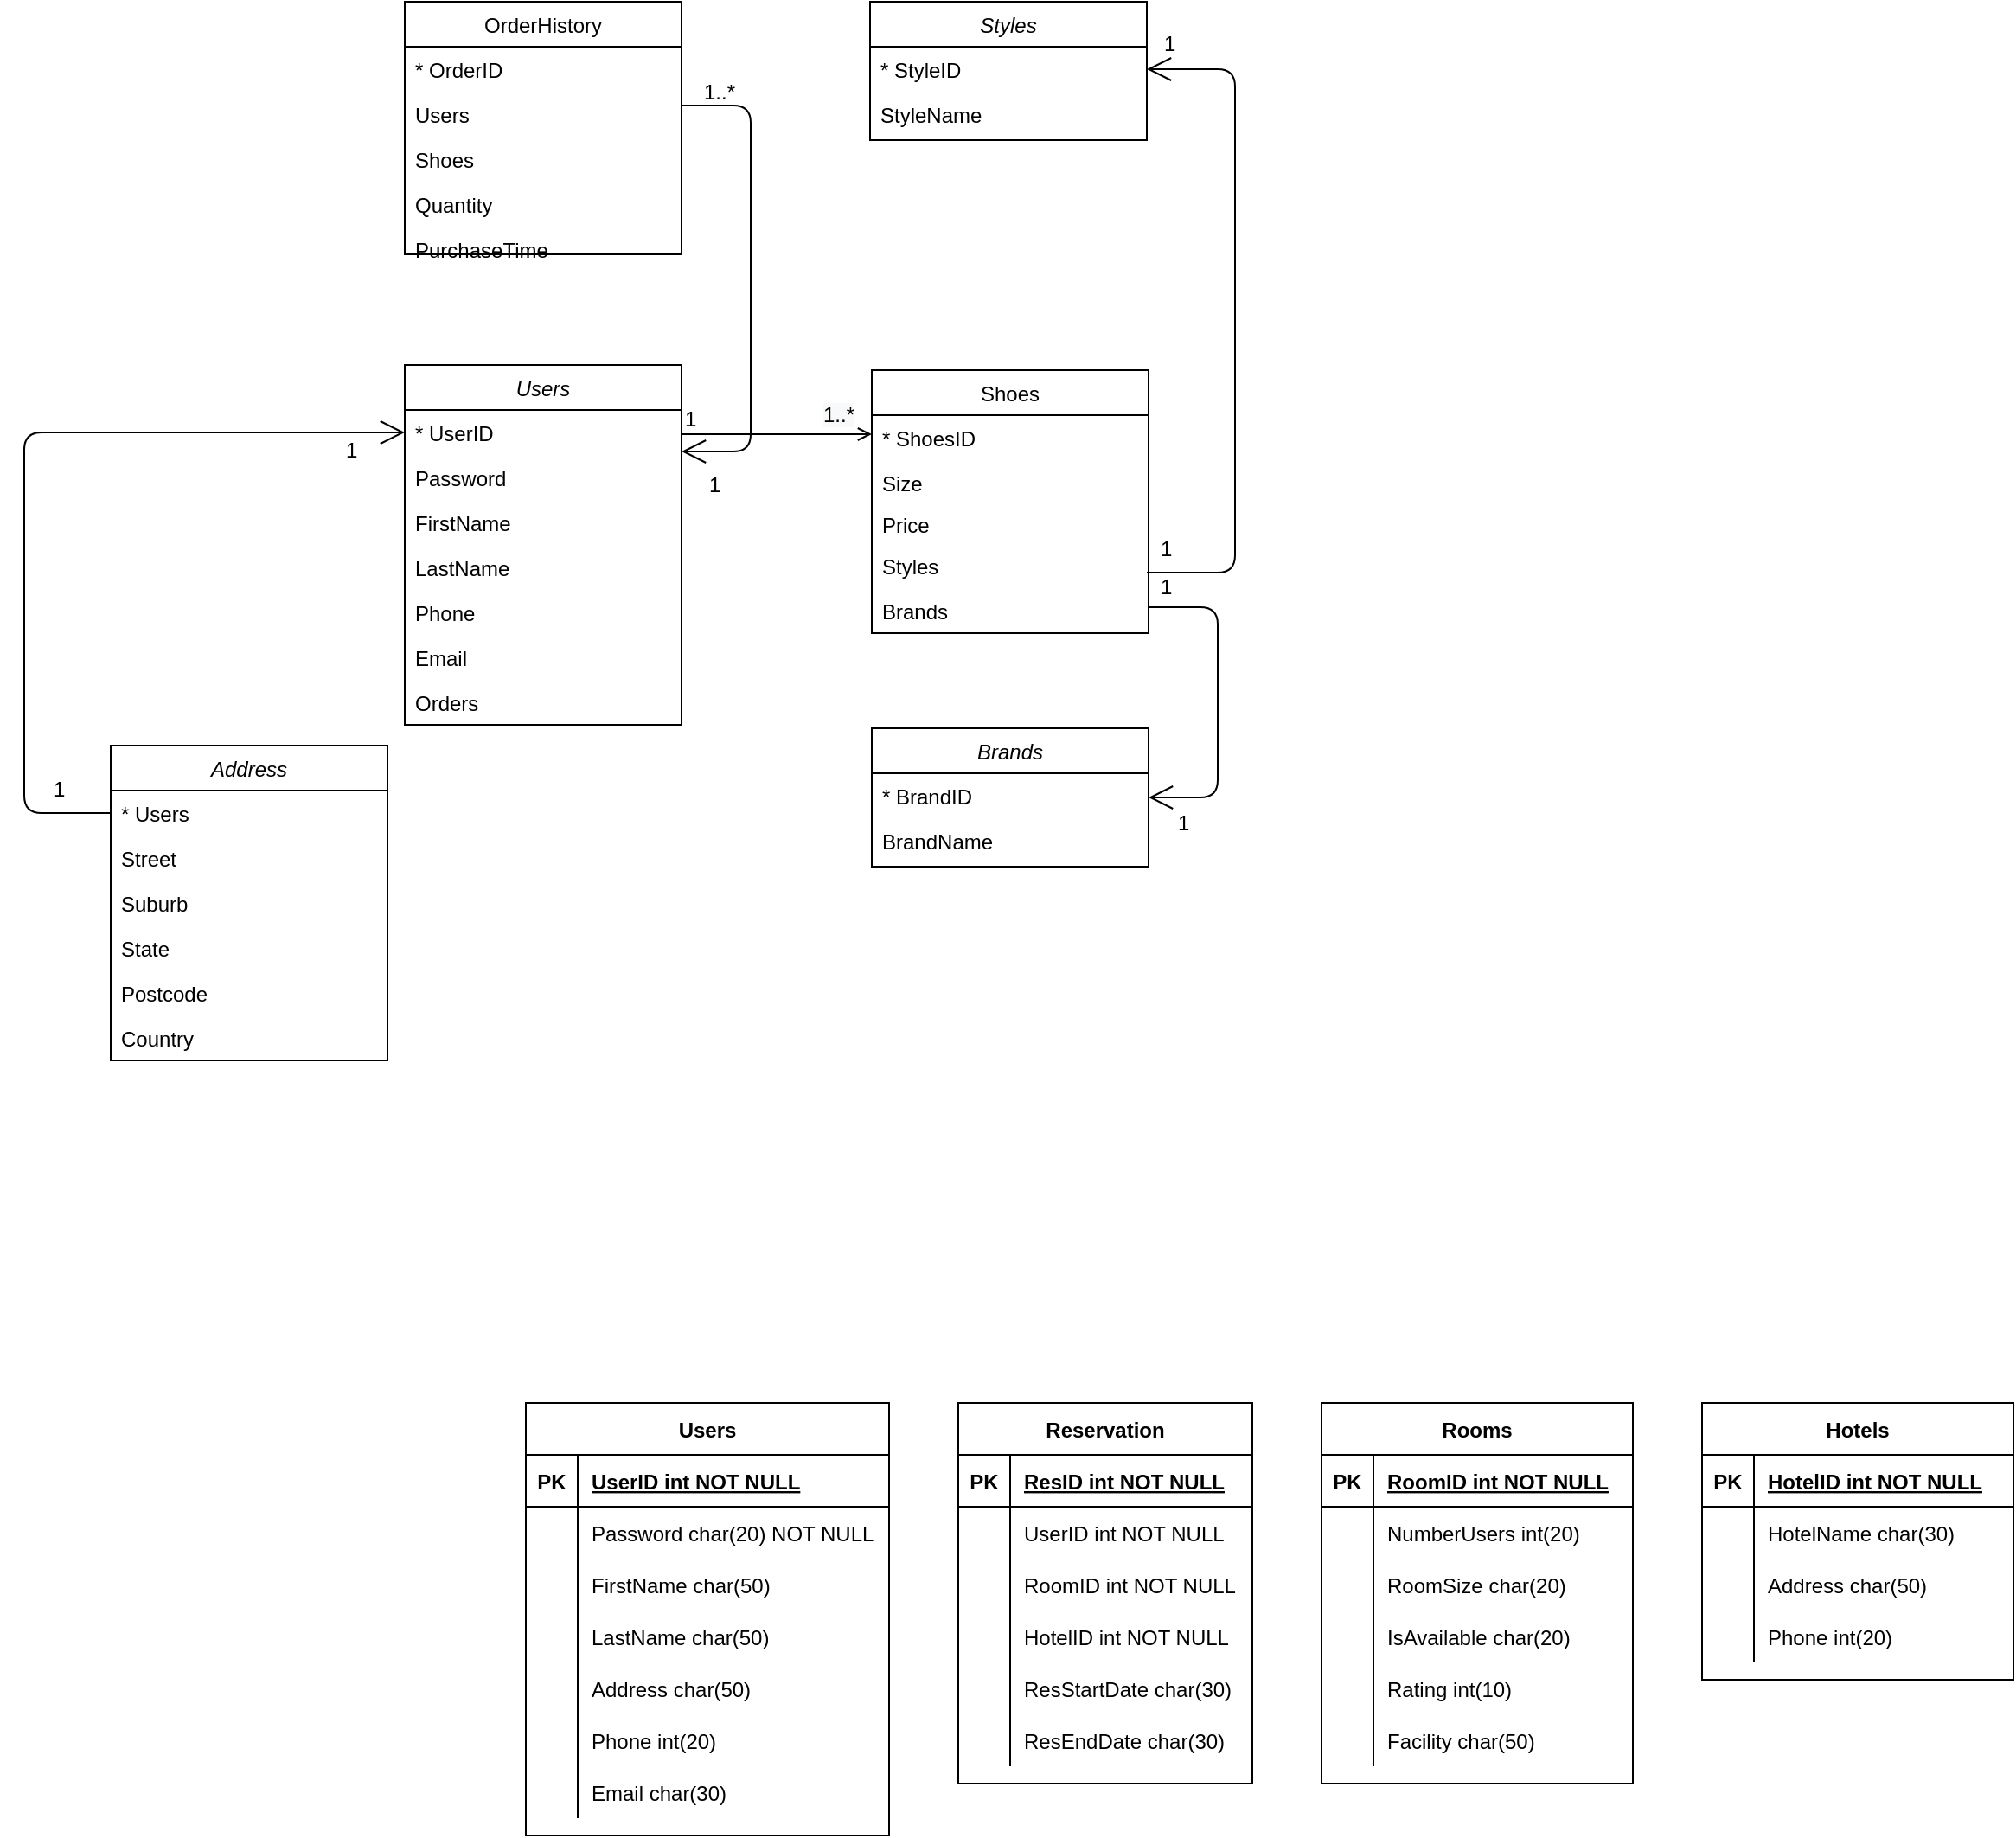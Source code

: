 <mxfile version="14.6.6" type="github">
  <diagram id="C5RBs43oDa-KdzZeNtuy" name="Page-1">
    <mxGraphModel dx="2069" dy="1851" grid="1" gridSize="10" guides="1" tooltips="1" connect="1" arrows="1" fold="1" page="1" pageScale="1" pageWidth="827" pageHeight="1169" math="0" shadow="0">
      <root>
        <mxCell id="WIyWlLk6GJQsqaUBKTNV-0" />
        <mxCell id="WIyWlLk6GJQsqaUBKTNV-1" parent="WIyWlLk6GJQsqaUBKTNV-0" />
        <mxCell id="zkfFHV4jXpPFQw0GAbJ--0" value="Users" style="swimlane;fontStyle=2;align=center;verticalAlign=top;childLayout=stackLayout;horizontal=1;startSize=26;horizontalStack=0;resizeParent=1;resizeLast=0;collapsible=1;marginBottom=0;rounded=0;shadow=0;strokeWidth=1;" parent="WIyWlLk6GJQsqaUBKTNV-1" vertex="1">
          <mxGeometry x="100" y="110" width="160" height="208" as="geometry">
            <mxRectangle x="230" y="140" width="160" height="26" as="alternateBounds" />
          </mxGeometry>
        </mxCell>
        <mxCell id="zkfFHV4jXpPFQw0GAbJ--1" value="* UserID" style="text;align=left;verticalAlign=top;spacingLeft=4;spacingRight=4;overflow=hidden;rotatable=0;points=[[0,0.5],[1,0.5]];portConstraint=eastwest;" parent="zkfFHV4jXpPFQw0GAbJ--0" vertex="1">
          <mxGeometry y="26" width="160" height="26" as="geometry" />
        </mxCell>
        <mxCell id="JBIzJtHqkmHOPbMTB4zy-3" value="Password" style="text;align=left;verticalAlign=top;spacingLeft=4;spacingRight=4;overflow=hidden;rotatable=0;points=[[0,0.5],[1,0.5]];portConstraint=eastwest;rounded=0;shadow=0;html=0;" parent="zkfFHV4jXpPFQw0GAbJ--0" vertex="1">
          <mxGeometry y="52" width="160" height="26" as="geometry" />
        </mxCell>
        <mxCell id="JBIzJtHqkmHOPbMTB4zy-0" value="FirstName" style="text;align=left;verticalAlign=top;spacingLeft=4;spacingRight=4;overflow=hidden;rotatable=0;points=[[0,0.5],[1,0.5]];portConstraint=eastwest;rounded=0;shadow=0;html=0;" parent="zkfFHV4jXpPFQw0GAbJ--0" vertex="1">
          <mxGeometry y="78" width="160" height="26" as="geometry" />
        </mxCell>
        <mxCell id="JBIzJtHqkmHOPbMTB4zy-1" value="LastName" style="text;align=left;verticalAlign=top;spacingLeft=4;spacingRight=4;overflow=hidden;rotatable=0;points=[[0,0.5],[1,0.5]];portConstraint=eastwest;rounded=0;shadow=0;html=0;" parent="zkfFHV4jXpPFQw0GAbJ--0" vertex="1">
          <mxGeometry y="104" width="160" height="26" as="geometry" />
        </mxCell>
        <mxCell id="7ll0qIc1e07MQMsC1kQw-104" value="" style="resizable=0;align=left;verticalAlign=bottom;labelBackgroundColor=none;fontSize=12;" parent="zkfFHV4jXpPFQw0GAbJ--0" connectable="0" vertex="1">
          <mxGeometry y="130" width="160" as="geometry">
            <mxPoint x="-557" y="-108" as="offset" />
          </mxGeometry>
        </mxCell>
        <mxCell id="zkfFHV4jXpPFQw0GAbJ--2" value="Phone" style="text;align=left;verticalAlign=top;spacingLeft=4;spacingRight=4;overflow=hidden;rotatable=0;points=[[0,0.5],[1,0.5]];portConstraint=eastwest;rounded=0;shadow=0;html=0;" parent="zkfFHV4jXpPFQw0GAbJ--0" vertex="1">
          <mxGeometry y="130" width="160" height="26" as="geometry" />
        </mxCell>
        <mxCell id="Kwl0dKvvna94_Hyjz7r4-63" value="Email" style="text;align=left;verticalAlign=top;spacingLeft=4;spacingRight=4;overflow=hidden;rotatable=0;points=[[0,0.5],[1,0.5]];portConstraint=eastwest;rounded=0;shadow=0;html=0;" vertex="1" parent="zkfFHV4jXpPFQw0GAbJ--0">
          <mxGeometry y="156" width="160" height="26" as="geometry" />
        </mxCell>
        <mxCell id="zkfFHV4jXpPFQw0GAbJ--3" value="Orders" style="text;align=left;verticalAlign=top;spacingLeft=4;spacingRight=4;overflow=hidden;rotatable=0;points=[[0,0.5],[1,0.5]];portConstraint=eastwest;rounded=0;shadow=0;html=0;" parent="zkfFHV4jXpPFQw0GAbJ--0" vertex="1">
          <mxGeometry y="182" width="160" height="26" as="geometry" />
        </mxCell>
        <mxCell id="JBIzJtHqkmHOPbMTB4zy-23" value="Shoes" style="swimlane;fontStyle=0;align=center;verticalAlign=top;childLayout=stackLayout;horizontal=1;startSize=26;horizontalStack=0;resizeParent=1;resizeLast=0;collapsible=1;marginBottom=0;rounded=0;shadow=0;strokeWidth=1;" parent="WIyWlLk6GJQsqaUBKTNV-1" vertex="1">
          <mxGeometry x="370" y="113" width="160" height="152" as="geometry">
            <mxRectangle x="550" y="140" width="160" height="26" as="alternateBounds" />
          </mxGeometry>
        </mxCell>
        <mxCell id="JBIzJtHqkmHOPbMTB4zy-24" value="* ShoesID" style="text;align=left;verticalAlign=top;spacingLeft=4;spacingRight=4;overflow=hidden;rotatable=0;points=[[0,0.5],[1,0.5]];portConstraint=eastwest;" parent="JBIzJtHqkmHOPbMTB4zy-23" vertex="1">
          <mxGeometry y="26" width="160" height="26" as="geometry" />
        </mxCell>
        <mxCell id="JBIzJtHqkmHOPbMTB4zy-26" value="Size" style="text;align=left;verticalAlign=top;spacingLeft=4;spacingRight=4;overflow=hidden;rotatable=0;points=[[0,0.5],[1,0.5]];portConstraint=eastwest;rounded=0;shadow=0;html=0;" parent="JBIzJtHqkmHOPbMTB4zy-23" vertex="1">
          <mxGeometry y="52" width="160" height="24" as="geometry" />
        </mxCell>
        <mxCell id="JBIzJtHqkmHOPbMTB4zy-38" value="Price" style="text;align=left;verticalAlign=top;spacingLeft=4;spacingRight=4;overflow=hidden;rotatable=0;points=[[0,0.5],[1,0.5]];portConstraint=eastwest;rounded=0;shadow=0;html=0;" parent="JBIzJtHqkmHOPbMTB4zy-23" vertex="1">
          <mxGeometry y="76" width="160" height="24" as="geometry" />
        </mxCell>
        <mxCell id="JBIzJtHqkmHOPbMTB4zy-27" value="Styles" style="text;align=left;verticalAlign=top;spacingLeft=4;spacingRight=4;overflow=hidden;rotatable=0;points=[[0,0.5],[1,0.5]];portConstraint=eastwest;rounded=0;shadow=0;html=0;" parent="JBIzJtHqkmHOPbMTB4zy-23" vertex="1">
          <mxGeometry y="100" width="160" height="26" as="geometry" />
        </mxCell>
        <mxCell id="JBIzJtHqkmHOPbMTB4zy-28" value="Brands" style="text;align=left;verticalAlign=top;spacingLeft=4;spacingRight=4;overflow=hidden;rotatable=0;points=[[0,0.5],[1,0.5]];portConstraint=eastwest;rounded=0;shadow=0;html=0;" parent="JBIzJtHqkmHOPbMTB4zy-23" vertex="1">
          <mxGeometry y="126" width="160" height="26" as="geometry" />
        </mxCell>
        <mxCell id="JBIzJtHqkmHOPbMTB4zy-29" value="" style="endArrow=open;shadow=0;strokeWidth=1;rounded=0;endFill=1;edgeStyle=elbowEdgeStyle;elbow=vertical;exitX=1;exitY=0.5;exitDx=0;exitDy=0;" parent="WIyWlLk6GJQsqaUBKTNV-1" source="JBIzJtHqkmHOPbMTB4zy-1" edge="1">
          <mxGeometry x="0.5" y="41" relative="1" as="geometry">
            <mxPoint x="400" y="161.059" as="sourcePoint" />
            <mxPoint x="370" y="150" as="targetPoint" />
            <mxPoint x="-40" y="32" as="offset" />
            <Array as="points">
              <mxPoint x="320" y="150" />
              <mxPoint x="320" y="160" />
              <mxPoint x="280" y="200" />
            </Array>
          </mxGeometry>
        </mxCell>
        <mxCell id="JBIzJtHqkmHOPbMTB4zy-30" value="1" style="resizable=0;align=left;verticalAlign=bottom;labelBackgroundColor=none;fontSize=12;" parent="JBIzJtHqkmHOPbMTB4zy-29" connectable="0" vertex="1">
          <mxGeometry x="-1" relative="1" as="geometry">
            <mxPoint y="-77" as="offset" />
          </mxGeometry>
        </mxCell>
        <mxCell id="7ll0qIc1e07MQMsC1kQw-1" value="Users" style="shape=table;startSize=30;container=1;collapsible=1;childLayout=tableLayout;fixedRows=1;rowLines=0;fontStyle=1;align=center;resizeLast=1;" parent="WIyWlLk6GJQsqaUBKTNV-1" vertex="1">
          <mxGeometry x="170" y="710" width="210" height="250" as="geometry" />
        </mxCell>
        <mxCell id="7ll0qIc1e07MQMsC1kQw-2" value="" style="shape=partialRectangle;collapsible=0;dropTarget=0;pointerEvents=0;fillColor=none;points=[[0,0.5],[1,0.5]];portConstraint=eastwest;top=0;left=0;right=0;bottom=1;" parent="7ll0qIc1e07MQMsC1kQw-1" vertex="1">
          <mxGeometry y="30" width="210" height="30" as="geometry" />
        </mxCell>
        <mxCell id="7ll0qIc1e07MQMsC1kQw-3" value="PK" style="shape=partialRectangle;overflow=hidden;connectable=0;fillColor=none;top=0;left=0;bottom=0;right=0;fontStyle=1;" parent="7ll0qIc1e07MQMsC1kQw-2" vertex="1">
          <mxGeometry width="30" height="30" as="geometry" />
        </mxCell>
        <mxCell id="7ll0qIc1e07MQMsC1kQw-4" value="UserID int NOT NULL " style="shape=partialRectangle;overflow=hidden;connectable=0;fillColor=none;top=0;left=0;bottom=0;right=0;align=left;spacingLeft=6;fontStyle=5;" parent="7ll0qIc1e07MQMsC1kQw-2" vertex="1">
          <mxGeometry x="30" width="180" height="30" as="geometry" />
        </mxCell>
        <mxCell id="7ll0qIc1e07MQMsC1kQw-5" value="" style="shape=partialRectangle;collapsible=0;dropTarget=0;pointerEvents=0;fillColor=none;points=[[0,0.5],[1,0.5]];portConstraint=eastwest;top=0;left=0;right=0;bottom=0;" parent="7ll0qIc1e07MQMsC1kQw-1" vertex="1">
          <mxGeometry y="60" width="210" height="30" as="geometry" />
        </mxCell>
        <mxCell id="7ll0qIc1e07MQMsC1kQw-6" value="" style="shape=partialRectangle;overflow=hidden;connectable=0;fillColor=none;top=0;left=0;bottom=0;right=0;" parent="7ll0qIc1e07MQMsC1kQw-5" vertex="1">
          <mxGeometry width="30" height="30" as="geometry" />
        </mxCell>
        <mxCell id="7ll0qIc1e07MQMsC1kQw-7" value="Password char(20) NOT NULL" style="shape=partialRectangle;overflow=hidden;connectable=0;fillColor=none;top=0;left=0;bottom=0;right=0;align=left;spacingLeft=6;" parent="7ll0qIc1e07MQMsC1kQw-5" vertex="1">
          <mxGeometry x="30" width="180" height="30" as="geometry" />
        </mxCell>
        <mxCell id="7ll0qIc1e07MQMsC1kQw-8" value="" style="shape=partialRectangle;collapsible=0;dropTarget=0;pointerEvents=0;fillColor=none;points=[[0,0.5],[1,0.5]];portConstraint=eastwest;top=0;left=0;right=0;bottom=0;" parent="7ll0qIc1e07MQMsC1kQw-1" vertex="1">
          <mxGeometry y="90" width="210" height="30" as="geometry" />
        </mxCell>
        <mxCell id="7ll0qIc1e07MQMsC1kQw-9" value="" style="shape=partialRectangle;overflow=hidden;connectable=0;fillColor=none;top=0;left=0;bottom=0;right=0;" parent="7ll0qIc1e07MQMsC1kQw-8" vertex="1">
          <mxGeometry width="30" height="30" as="geometry" />
        </mxCell>
        <mxCell id="7ll0qIc1e07MQMsC1kQw-10" value="FirstName char(50)" style="shape=partialRectangle;overflow=hidden;connectable=0;fillColor=none;top=0;left=0;bottom=0;right=0;align=left;spacingLeft=6;" parent="7ll0qIc1e07MQMsC1kQw-8" vertex="1">
          <mxGeometry x="30" width="180" height="30" as="geometry" />
        </mxCell>
        <mxCell id="7ll0qIc1e07MQMsC1kQw-11" value="" style="shape=partialRectangle;collapsible=0;dropTarget=0;pointerEvents=0;fillColor=none;points=[[0,0.5],[1,0.5]];portConstraint=eastwest;top=0;left=0;right=0;bottom=0;" parent="7ll0qIc1e07MQMsC1kQw-1" vertex="1">
          <mxGeometry y="120" width="210" height="30" as="geometry" />
        </mxCell>
        <mxCell id="7ll0qIc1e07MQMsC1kQw-12" value="" style="shape=partialRectangle;overflow=hidden;connectable=0;fillColor=none;top=0;left=0;bottom=0;right=0;" parent="7ll0qIc1e07MQMsC1kQw-11" vertex="1">
          <mxGeometry width="30" height="30" as="geometry" />
        </mxCell>
        <mxCell id="7ll0qIc1e07MQMsC1kQw-13" value="LastName char(50)" style="shape=partialRectangle;overflow=hidden;connectable=0;fillColor=none;top=0;left=0;bottom=0;right=0;align=left;spacingLeft=6;" parent="7ll0qIc1e07MQMsC1kQw-11" vertex="1">
          <mxGeometry x="30" width="180" height="30" as="geometry" />
        </mxCell>
        <mxCell id="7ll0qIc1e07MQMsC1kQw-14" value="" style="shape=partialRectangle;collapsible=0;dropTarget=0;pointerEvents=0;fillColor=none;points=[[0,0.5],[1,0.5]];portConstraint=eastwest;top=0;left=0;right=0;bottom=0;" parent="7ll0qIc1e07MQMsC1kQw-1" vertex="1">
          <mxGeometry y="150" width="210" height="30" as="geometry" />
        </mxCell>
        <mxCell id="7ll0qIc1e07MQMsC1kQw-15" value="" style="shape=partialRectangle;overflow=hidden;connectable=0;fillColor=none;top=0;left=0;bottom=0;right=0;" parent="7ll0qIc1e07MQMsC1kQw-14" vertex="1">
          <mxGeometry width="30" height="30" as="geometry" />
        </mxCell>
        <mxCell id="7ll0qIc1e07MQMsC1kQw-16" value="Address char(50)" style="shape=partialRectangle;overflow=hidden;connectable=0;fillColor=none;top=0;left=0;bottom=0;right=0;align=left;spacingLeft=6;" parent="7ll0qIc1e07MQMsC1kQw-14" vertex="1">
          <mxGeometry x="30" width="180" height="30" as="geometry" />
        </mxCell>
        <mxCell id="7ll0qIc1e07MQMsC1kQw-17" value="" style="shape=partialRectangle;collapsible=0;dropTarget=0;pointerEvents=0;fillColor=none;points=[[0,0.5],[1,0.5]];portConstraint=eastwest;top=0;left=0;right=0;bottom=0;" parent="7ll0qIc1e07MQMsC1kQw-1" vertex="1">
          <mxGeometry y="180" width="210" height="30" as="geometry" />
        </mxCell>
        <mxCell id="7ll0qIc1e07MQMsC1kQw-18" value="" style="shape=partialRectangle;overflow=hidden;connectable=0;fillColor=none;top=0;left=0;bottom=0;right=0;" parent="7ll0qIc1e07MQMsC1kQw-17" vertex="1">
          <mxGeometry width="30" height="30" as="geometry" />
        </mxCell>
        <mxCell id="7ll0qIc1e07MQMsC1kQw-19" value="Phone int(20)" style="shape=partialRectangle;overflow=hidden;connectable=0;fillColor=none;top=0;left=0;bottom=0;right=0;align=left;spacingLeft=6;" parent="7ll0qIc1e07MQMsC1kQw-17" vertex="1">
          <mxGeometry x="30" width="180" height="30" as="geometry" />
        </mxCell>
        <mxCell id="7ll0qIc1e07MQMsC1kQw-20" value="" style="shape=partialRectangle;collapsible=0;dropTarget=0;pointerEvents=0;fillColor=none;points=[[0,0.5],[1,0.5]];portConstraint=eastwest;top=0;left=0;right=0;bottom=0;" parent="7ll0qIc1e07MQMsC1kQw-1" vertex="1">
          <mxGeometry y="210" width="210" height="30" as="geometry" />
        </mxCell>
        <mxCell id="7ll0qIc1e07MQMsC1kQw-21" value="" style="shape=partialRectangle;overflow=hidden;connectable=0;fillColor=none;top=0;left=0;bottom=0;right=0;" parent="7ll0qIc1e07MQMsC1kQw-20" vertex="1">
          <mxGeometry width="30" height="30" as="geometry" />
        </mxCell>
        <mxCell id="7ll0qIc1e07MQMsC1kQw-22" value="Email char(30)" style="shape=partialRectangle;overflow=hidden;connectable=0;fillColor=none;top=0;left=0;bottom=0;right=0;align=left;spacingLeft=6;" parent="7ll0qIc1e07MQMsC1kQw-20" vertex="1">
          <mxGeometry x="30" width="180" height="30" as="geometry" />
        </mxCell>
        <mxCell id="7ll0qIc1e07MQMsC1kQw-23" value="Reservation" style="shape=table;startSize=30;container=1;collapsible=1;childLayout=tableLayout;fixedRows=1;rowLines=0;fontStyle=1;align=center;resizeLast=1;" parent="WIyWlLk6GJQsqaUBKTNV-1" vertex="1">
          <mxGeometry x="420" y="710" width="170" height="220" as="geometry" />
        </mxCell>
        <mxCell id="7ll0qIc1e07MQMsC1kQw-24" value="" style="shape=partialRectangle;collapsible=0;dropTarget=0;pointerEvents=0;fillColor=none;points=[[0,0.5],[1,0.5]];portConstraint=eastwest;top=0;left=0;right=0;bottom=1;" parent="7ll0qIc1e07MQMsC1kQw-23" vertex="1">
          <mxGeometry y="30" width="170" height="30" as="geometry" />
        </mxCell>
        <mxCell id="7ll0qIc1e07MQMsC1kQw-25" value="PK" style="shape=partialRectangle;overflow=hidden;connectable=0;fillColor=none;top=0;left=0;bottom=0;right=0;fontStyle=1;" parent="7ll0qIc1e07MQMsC1kQw-24" vertex="1">
          <mxGeometry width="30" height="30" as="geometry" />
        </mxCell>
        <mxCell id="7ll0qIc1e07MQMsC1kQw-26" value="ResID int NOT NULL " style="shape=partialRectangle;overflow=hidden;connectable=0;fillColor=none;top=0;left=0;bottom=0;right=0;align=left;spacingLeft=6;fontStyle=5;" parent="7ll0qIc1e07MQMsC1kQw-24" vertex="1">
          <mxGeometry x="30" width="140" height="30" as="geometry" />
        </mxCell>
        <mxCell id="7ll0qIc1e07MQMsC1kQw-27" value="" style="shape=partialRectangle;collapsible=0;dropTarget=0;pointerEvents=0;fillColor=none;points=[[0,0.5],[1,0.5]];portConstraint=eastwest;top=0;left=0;right=0;bottom=0;" parent="7ll0qIc1e07MQMsC1kQw-23" vertex="1">
          <mxGeometry y="60" width="170" height="30" as="geometry" />
        </mxCell>
        <mxCell id="7ll0qIc1e07MQMsC1kQw-28" value="" style="shape=partialRectangle;overflow=hidden;connectable=0;fillColor=none;top=0;left=0;bottom=0;right=0;" parent="7ll0qIc1e07MQMsC1kQw-27" vertex="1">
          <mxGeometry width="30" height="30" as="geometry" />
        </mxCell>
        <mxCell id="7ll0qIc1e07MQMsC1kQw-29" value="UserID int NOT NULL" style="shape=partialRectangle;overflow=hidden;connectable=0;fillColor=none;top=0;left=0;bottom=0;right=0;align=left;spacingLeft=6;" parent="7ll0qIc1e07MQMsC1kQw-27" vertex="1">
          <mxGeometry x="30" width="140" height="30" as="geometry" />
        </mxCell>
        <mxCell id="7ll0qIc1e07MQMsC1kQw-30" value="" style="shape=partialRectangle;collapsible=0;dropTarget=0;pointerEvents=0;fillColor=none;points=[[0,0.5],[1,0.5]];portConstraint=eastwest;top=0;left=0;right=0;bottom=0;" parent="7ll0qIc1e07MQMsC1kQw-23" vertex="1">
          <mxGeometry y="90" width="170" height="30" as="geometry" />
        </mxCell>
        <mxCell id="7ll0qIc1e07MQMsC1kQw-31" value="" style="shape=partialRectangle;overflow=hidden;connectable=0;fillColor=none;top=0;left=0;bottom=0;right=0;" parent="7ll0qIc1e07MQMsC1kQw-30" vertex="1">
          <mxGeometry width="30" height="30" as="geometry" />
        </mxCell>
        <mxCell id="7ll0qIc1e07MQMsC1kQw-32" value="RoomID int NOT NULL" style="shape=partialRectangle;overflow=hidden;connectable=0;fillColor=none;top=0;left=0;bottom=0;right=0;align=left;spacingLeft=6;" parent="7ll0qIc1e07MQMsC1kQw-30" vertex="1">
          <mxGeometry x="30" width="140" height="30" as="geometry" />
        </mxCell>
        <mxCell id="7ll0qIc1e07MQMsC1kQw-33" value="" style="shape=partialRectangle;collapsible=0;dropTarget=0;pointerEvents=0;fillColor=none;points=[[0,0.5],[1,0.5]];portConstraint=eastwest;top=0;left=0;right=0;bottom=0;" parent="7ll0qIc1e07MQMsC1kQw-23" vertex="1">
          <mxGeometry y="120" width="170" height="30" as="geometry" />
        </mxCell>
        <mxCell id="7ll0qIc1e07MQMsC1kQw-34" value="" style="shape=partialRectangle;overflow=hidden;connectable=0;fillColor=none;top=0;left=0;bottom=0;right=0;" parent="7ll0qIc1e07MQMsC1kQw-33" vertex="1">
          <mxGeometry width="30" height="30" as="geometry" />
        </mxCell>
        <mxCell id="7ll0qIc1e07MQMsC1kQw-35" value="HotelID int NOT NULL" style="shape=partialRectangle;overflow=hidden;connectable=0;fillColor=none;top=0;left=0;bottom=0;right=0;align=left;spacingLeft=6;" parent="7ll0qIc1e07MQMsC1kQw-33" vertex="1">
          <mxGeometry x="30" width="140" height="30" as="geometry" />
        </mxCell>
        <mxCell id="7ll0qIc1e07MQMsC1kQw-36" value="" style="shape=partialRectangle;collapsible=0;dropTarget=0;pointerEvents=0;fillColor=none;points=[[0,0.5],[1,0.5]];portConstraint=eastwest;top=0;left=0;right=0;bottom=0;" parent="7ll0qIc1e07MQMsC1kQw-23" vertex="1">
          <mxGeometry y="150" width="170" height="30" as="geometry" />
        </mxCell>
        <mxCell id="7ll0qIc1e07MQMsC1kQw-37" value="" style="shape=partialRectangle;overflow=hidden;connectable=0;fillColor=none;top=0;left=0;bottom=0;right=0;" parent="7ll0qIc1e07MQMsC1kQw-36" vertex="1">
          <mxGeometry width="30" height="30" as="geometry" />
        </mxCell>
        <mxCell id="7ll0qIc1e07MQMsC1kQw-38" value="ResStartDate char(30)" style="shape=partialRectangle;overflow=hidden;connectable=0;fillColor=none;top=0;left=0;bottom=0;right=0;align=left;spacingLeft=6;" parent="7ll0qIc1e07MQMsC1kQw-36" vertex="1">
          <mxGeometry x="30" width="140" height="30" as="geometry" />
        </mxCell>
        <mxCell id="7ll0qIc1e07MQMsC1kQw-39" value="" style="shape=partialRectangle;collapsible=0;dropTarget=0;pointerEvents=0;fillColor=none;points=[[0,0.5],[1,0.5]];portConstraint=eastwest;top=0;left=0;right=0;bottom=0;" parent="7ll0qIc1e07MQMsC1kQw-23" vertex="1">
          <mxGeometry y="180" width="170" height="30" as="geometry" />
        </mxCell>
        <mxCell id="7ll0qIc1e07MQMsC1kQw-40" value="" style="shape=partialRectangle;overflow=hidden;connectable=0;fillColor=none;top=0;left=0;bottom=0;right=0;" parent="7ll0qIc1e07MQMsC1kQw-39" vertex="1">
          <mxGeometry width="30" height="30" as="geometry" />
        </mxCell>
        <mxCell id="7ll0qIc1e07MQMsC1kQw-41" value="ResEndDate char(30)" style="shape=partialRectangle;overflow=hidden;connectable=0;fillColor=none;top=0;left=0;bottom=0;right=0;align=left;spacingLeft=6;" parent="7ll0qIc1e07MQMsC1kQw-39" vertex="1">
          <mxGeometry x="30" width="140" height="30" as="geometry" />
        </mxCell>
        <mxCell id="7ll0qIc1e07MQMsC1kQw-42" value="Rooms" style="shape=table;startSize=30;container=1;collapsible=1;childLayout=tableLayout;fixedRows=1;rowLines=0;fontStyle=1;align=center;resizeLast=1;" parent="WIyWlLk6GJQsqaUBKTNV-1" vertex="1">
          <mxGeometry x="630" y="710" width="180" height="220" as="geometry" />
        </mxCell>
        <mxCell id="7ll0qIc1e07MQMsC1kQw-43" value="" style="shape=partialRectangle;collapsible=0;dropTarget=0;pointerEvents=0;fillColor=none;points=[[0,0.5],[1,0.5]];portConstraint=eastwest;top=0;left=0;right=0;bottom=1;" parent="7ll0qIc1e07MQMsC1kQw-42" vertex="1">
          <mxGeometry y="30" width="180" height="30" as="geometry" />
        </mxCell>
        <mxCell id="7ll0qIc1e07MQMsC1kQw-44" value="PK" style="shape=partialRectangle;overflow=hidden;connectable=0;fillColor=none;top=0;left=0;bottom=0;right=0;fontStyle=1;" parent="7ll0qIc1e07MQMsC1kQw-43" vertex="1">
          <mxGeometry width="30" height="30" as="geometry" />
        </mxCell>
        <mxCell id="7ll0qIc1e07MQMsC1kQw-45" value="RoomID int NOT NULL " style="shape=partialRectangle;overflow=hidden;connectable=0;fillColor=none;top=0;left=0;bottom=0;right=0;align=left;spacingLeft=6;fontStyle=5;" parent="7ll0qIc1e07MQMsC1kQw-43" vertex="1">
          <mxGeometry x="30" width="150" height="30" as="geometry" />
        </mxCell>
        <mxCell id="7ll0qIc1e07MQMsC1kQw-46" value="" style="shape=partialRectangle;collapsible=0;dropTarget=0;pointerEvents=0;fillColor=none;points=[[0,0.5],[1,0.5]];portConstraint=eastwest;top=0;left=0;right=0;bottom=0;" parent="7ll0qIc1e07MQMsC1kQw-42" vertex="1">
          <mxGeometry y="60" width="180" height="30" as="geometry" />
        </mxCell>
        <mxCell id="7ll0qIc1e07MQMsC1kQw-47" value="" style="shape=partialRectangle;overflow=hidden;connectable=0;fillColor=none;top=0;left=0;bottom=0;right=0;" parent="7ll0qIc1e07MQMsC1kQw-46" vertex="1">
          <mxGeometry width="30" height="30" as="geometry" />
        </mxCell>
        <mxCell id="7ll0qIc1e07MQMsC1kQw-48" value="NumberUsers int(20)" style="shape=partialRectangle;overflow=hidden;connectable=0;fillColor=none;top=0;left=0;bottom=0;right=0;align=left;spacingLeft=6;" parent="7ll0qIc1e07MQMsC1kQw-46" vertex="1">
          <mxGeometry x="30" width="150" height="30" as="geometry" />
        </mxCell>
        <mxCell id="7ll0qIc1e07MQMsC1kQw-49" value="" style="shape=partialRectangle;collapsible=0;dropTarget=0;pointerEvents=0;fillColor=none;points=[[0,0.5],[1,0.5]];portConstraint=eastwest;top=0;left=0;right=0;bottom=0;" parent="7ll0qIc1e07MQMsC1kQw-42" vertex="1">
          <mxGeometry y="90" width="180" height="30" as="geometry" />
        </mxCell>
        <mxCell id="7ll0qIc1e07MQMsC1kQw-50" value="" style="shape=partialRectangle;overflow=hidden;connectable=0;fillColor=none;top=0;left=0;bottom=0;right=0;" parent="7ll0qIc1e07MQMsC1kQw-49" vertex="1">
          <mxGeometry width="30" height="30" as="geometry" />
        </mxCell>
        <mxCell id="7ll0qIc1e07MQMsC1kQw-51" value="RoomSize char(20)" style="shape=partialRectangle;overflow=hidden;connectable=0;fillColor=none;top=0;left=0;bottom=0;right=0;align=left;spacingLeft=6;" parent="7ll0qIc1e07MQMsC1kQw-49" vertex="1">
          <mxGeometry x="30" width="150" height="30" as="geometry" />
        </mxCell>
        <mxCell id="7ll0qIc1e07MQMsC1kQw-52" value="" style="shape=partialRectangle;collapsible=0;dropTarget=0;pointerEvents=0;fillColor=none;points=[[0,0.5],[1,0.5]];portConstraint=eastwest;top=0;left=0;right=0;bottom=0;" parent="7ll0qIc1e07MQMsC1kQw-42" vertex="1">
          <mxGeometry y="120" width="180" height="30" as="geometry" />
        </mxCell>
        <mxCell id="7ll0qIc1e07MQMsC1kQw-53" value="" style="shape=partialRectangle;overflow=hidden;connectable=0;fillColor=none;top=0;left=0;bottom=0;right=0;" parent="7ll0qIc1e07MQMsC1kQw-52" vertex="1">
          <mxGeometry width="30" height="30" as="geometry" />
        </mxCell>
        <mxCell id="7ll0qIc1e07MQMsC1kQw-54" value="IsAvailable char(20)" style="shape=partialRectangle;overflow=hidden;connectable=0;fillColor=none;top=0;left=0;bottom=0;right=0;align=left;spacingLeft=6;" parent="7ll0qIc1e07MQMsC1kQw-52" vertex="1">
          <mxGeometry x="30" width="150" height="30" as="geometry" />
        </mxCell>
        <mxCell id="7ll0qIc1e07MQMsC1kQw-55" value="" style="shape=partialRectangle;collapsible=0;dropTarget=0;pointerEvents=0;fillColor=none;points=[[0,0.5],[1,0.5]];portConstraint=eastwest;top=0;left=0;right=0;bottom=0;" parent="7ll0qIc1e07MQMsC1kQw-42" vertex="1">
          <mxGeometry y="150" width="180" height="30" as="geometry" />
        </mxCell>
        <mxCell id="7ll0qIc1e07MQMsC1kQw-56" value="" style="shape=partialRectangle;overflow=hidden;connectable=0;fillColor=none;top=0;left=0;bottom=0;right=0;" parent="7ll0qIc1e07MQMsC1kQw-55" vertex="1">
          <mxGeometry width="30" height="30" as="geometry" />
        </mxCell>
        <mxCell id="7ll0qIc1e07MQMsC1kQw-57" value="Rating int(10)" style="shape=partialRectangle;overflow=hidden;connectable=0;fillColor=none;top=0;left=0;bottom=0;right=0;align=left;spacingLeft=6;" parent="7ll0qIc1e07MQMsC1kQw-55" vertex="1">
          <mxGeometry x="30" width="150" height="30" as="geometry" />
        </mxCell>
        <mxCell id="7ll0qIc1e07MQMsC1kQw-58" value="" style="shape=partialRectangle;collapsible=0;dropTarget=0;pointerEvents=0;fillColor=none;points=[[0,0.5],[1,0.5]];portConstraint=eastwest;top=0;left=0;right=0;bottom=0;" parent="7ll0qIc1e07MQMsC1kQw-42" vertex="1">
          <mxGeometry y="180" width="180" height="30" as="geometry" />
        </mxCell>
        <mxCell id="7ll0qIc1e07MQMsC1kQw-59" value="" style="shape=partialRectangle;overflow=hidden;connectable=0;fillColor=none;top=0;left=0;bottom=0;right=0;" parent="7ll0qIc1e07MQMsC1kQw-58" vertex="1">
          <mxGeometry width="30" height="30" as="geometry" />
        </mxCell>
        <mxCell id="7ll0qIc1e07MQMsC1kQw-60" value="Facility char(50)" style="shape=partialRectangle;overflow=hidden;connectable=0;fillColor=none;top=0;left=0;bottom=0;right=0;align=left;spacingLeft=6;" parent="7ll0qIc1e07MQMsC1kQw-58" vertex="1">
          <mxGeometry x="30" width="150" height="30" as="geometry" />
        </mxCell>
        <mxCell id="7ll0qIc1e07MQMsC1kQw-61" value="Hotels" style="shape=table;startSize=30;container=1;collapsible=1;childLayout=tableLayout;fixedRows=1;rowLines=0;fontStyle=1;align=center;resizeLast=1;" parent="WIyWlLk6GJQsqaUBKTNV-1" vertex="1">
          <mxGeometry x="850" y="710" width="180" height="160" as="geometry" />
        </mxCell>
        <mxCell id="7ll0qIc1e07MQMsC1kQw-62" value="" style="shape=partialRectangle;collapsible=0;dropTarget=0;pointerEvents=0;fillColor=none;points=[[0,0.5],[1,0.5]];portConstraint=eastwest;top=0;left=0;right=0;bottom=1;" parent="7ll0qIc1e07MQMsC1kQw-61" vertex="1">
          <mxGeometry y="30" width="180" height="30" as="geometry" />
        </mxCell>
        <mxCell id="7ll0qIc1e07MQMsC1kQw-63" value="PK" style="shape=partialRectangle;overflow=hidden;connectable=0;fillColor=none;top=0;left=0;bottom=0;right=0;fontStyle=1;" parent="7ll0qIc1e07MQMsC1kQw-62" vertex="1">
          <mxGeometry width="30" height="30" as="geometry" />
        </mxCell>
        <mxCell id="7ll0qIc1e07MQMsC1kQw-64" value="HotelID int NOT NULL " style="shape=partialRectangle;overflow=hidden;connectable=0;fillColor=none;top=0;left=0;bottom=0;right=0;align=left;spacingLeft=6;fontStyle=5;" parent="7ll0qIc1e07MQMsC1kQw-62" vertex="1">
          <mxGeometry x="30" width="150" height="30" as="geometry" />
        </mxCell>
        <mxCell id="7ll0qIc1e07MQMsC1kQw-65" value="" style="shape=partialRectangle;collapsible=0;dropTarget=0;pointerEvents=0;fillColor=none;points=[[0,0.5],[1,0.5]];portConstraint=eastwest;top=0;left=0;right=0;bottom=0;" parent="7ll0qIc1e07MQMsC1kQw-61" vertex="1">
          <mxGeometry y="60" width="180" height="30" as="geometry" />
        </mxCell>
        <mxCell id="7ll0qIc1e07MQMsC1kQw-66" value="" style="shape=partialRectangle;overflow=hidden;connectable=0;fillColor=none;top=0;left=0;bottom=0;right=0;" parent="7ll0qIc1e07MQMsC1kQw-65" vertex="1">
          <mxGeometry width="30" height="30" as="geometry" />
        </mxCell>
        <mxCell id="7ll0qIc1e07MQMsC1kQw-67" value="HotelName char(30)" style="shape=partialRectangle;overflow=hidden;connectable=0;fillColor=none;top=0;left=0;bottom=0;right=0;align=left;spacingLeft=6;" parent="7ll0qIc1e07MQMsC1kQw-65" vertex="1">
          <mxGeometry x="30" width="150" height="30" as="geometry" />
        </mxCell>
        <mxCell id="7ll0qIc1e07MQMsC1kQw-68" value="" style="shape=partialRectangle;collapsible=0;dropTarget=0;pointerEvents=0;fillColor=none;points=[[0,0.5],[1,0.5]];portConstraint=eastwest;top=0;left=0;right=0;bottom=0;" parent="7ll0qIc1e07MQMsC1kQw-61" vertex="1">
          <mxGeometry y="90" width="180" height="30" as="geometry" />
        </mxCell>
        <mxCell id="7ll0qIc1e07MQMsC1kQw-69" value="" style="shape=partialRectangle;overflow=hidden;connectable=0;fillColor=none;top=0;left=0;bottom=0;right=0;" parent="7ll0qIc1e07MQMsC1kQw-68" vertex="1">
          <mxGeometry width="30" height="30" as="geometry" />
        </mxCell>
        <mxCell id="7ll0qIc1e07MQMsC1kQw-70" value="Address char(50)" style="shape=partialRectangle;overflow=hidden;connectable=0;fillColor=none;top=0;left=0;bottom=0;right=0;align=left;spacingLeft=6;" parent="7ll0qIc1e07MQMsC1kQw-68" vertex="1">
          <mxGeometry x="30" width="150" height="30" as="geometry" />
        </mxCell>
        <mxCell id="7ll0qIc1e07MQMsC1kQw-71" value="" style="shape=partialRectangle;collapsible=0;dropTarget=0;pointerEvents=0;fillColor=none;points=[[0,0.5],[1,0.5]];portConstraint=eastwest;top=0;left=0;right=0;bottom=0;" parent="7ll0qIc1e07MQMsC1kQw-61" vertex="1">
          <mxGeometry y="120" width="180" height="30" as="geometry" />
        </mxCell>
        <mxCell id="7ll0qIc1e07MQMsC1kQw-72" value="" style="shape=partialRectangle;overflow=hidden;connectable=0;fillColor=none;top=0;left=0;bottom=0;right=0;" parent="7ll0qIc1e07MQMsC1kQw-71" vertex="1">
          <mxGeometry width="30" height="30" as="geometry" />
        </mxCell>
        <mxCell id="7ll0qIc1e07MQMsC1kQw-73" value="Phone int(20)" style="shape=partialRectangle;overflow=hidden;connectable=0;fillColor=none;top=0;left=0;bottom=0;right=0;align=left;spacingLeft=6;" parent="7ll0qIc1e07MQMsC1kQw-71" vertex="1">
          <mxGeometry x="30" width="150" height="30" as="geometry" />
        </mxCell>
        <mxCell id="7ll0qIc1e07MQMsC1kQw-119" value="Address" style="swimlane;fontStyle=2;align=center;verticalAlign=top;childLayout=stackLayout;horizontal=1;startSize=26;horizontalStack=0;resizeParent=1;resizeLast=0;collapsible=1;marginBottom=0;rounded=0;shadow=0;strokeWidth=1;" parent="WIyWlLk6GJQsqaUBKTNV-1" vertex="1">
          <mxGeometry x="-70" y="330" width="160" height="182" as="geometry">
            <mxRectangle x="230" y="140" width="160" height="26" as="alternateBounds" />
          </mxGeometry>
        </mxCell>
        <mxCell id="7ll0qIc1e07MQMsC1kQw-120" value="* Users" style="text;align=left;verticalAlign=top;spacingLeft=4;spacingRight=4;overflow=hidden;rotatable=0;points=[[0,0.5],[1,0.5]];portConstraint=eastwest;" parent="7ll0qIc1e07MQMsC1kQw-119" vertex="1">
          <mxGeometry y="26" width="160" height="26" as="geometry" />
        </mxCell>
        <mxCell id="7ll0qIc1e07MQMsC1kQw-121" value="Street" style="text;align=left;verticalAlign=top;spacingLeft=4;spacingRight=4;overflow=hidden;rotatable=0;points=[[0,0.5],[1,0.5]];portConstraint=eastwest;rounded=0;shadow=0;html=0;" parent="7ll0qIc1e07MQMsC1kQw-119" vertex="1">
          <mxGeometry y="52" width="160" height="26" as="geometry" />
        </mxCell>
        <mxCell id="7ll0qIc1e07MQMsC1kQw-122" value="Suburb" style="text;align=left;verticalAlign=top;spacingLeft=4;spacingRight=4;overflow=hidden;rotatable=0;points=[[0,0.5],[1,0.5]];portConstraint=eastwest;rounded=0;shadow=0;html=0;" parent="7ll0qIc1e07MQMsC1kQw-119" vertex="1">
          <mxGeometry y="78" width="160" height="26" as="geometry" />
        </mxCell>
        <mxCell id="7ll0qIc1e07MQMsC1kQw-123" value="State" style="text;align=left;verticalAlign=top;spacingLeft=4;spacingRight=4;overflow=hidden;rotatable=0;points=[[0,0.5],[1,0.5]];portConstraint=eastwest;rounded=0;shadow=0;html=0;" parent="7ll0qIc1e07MQMsC1kQw-119" vertex="1">
          <mxGeometry y="104" width="160" height="26" as="geometry" />
        </mxCell>
        <mxCell id="7ll0qIc1e07MQMsC1kQw-125" value="Postcode" style="text;align=left;verticalAlign=top;spacingLeft=4;spacingRight=4;overflow=hidden;rotatable=0;points=[[0,0.5],[1,0.5]];portConstraint=eastwest;rounded=0;shadow=0;html=0;" parent="7ll0qIc1e07MQMsC1kQw-119" vertex="1">
          <mxGeometry y="130" width="160" height="26" as="geometry" />
        </mxCell>
        <mxCell id="7ll0qIc1e07MQMsC1kQw-124" value="Country" style="text;align=left;verticalAlign=top;spacingLeft=4;spacingRight=4;overflow=hidden;rotatable=0;points=[[0,0.5],[1,0.5]];portConstraint=eastwest;rounded=0;shadow=0;html=0;" parent="7ll0qIc1e07MQMsC1kQw-119" vertex="1">
          <mxGeometry y="156" width="160" height="26" as="geometry" />
        </mxCell>
        <mxCell id="7ll0qIc1e07MQMsC1kQw-135" value="&lt;span style=&quot;color: rgb(0, 0, 0); font-family: helvetica; font-size: 12px; font-style: normal; font-weight: 400; letter-spacing: normal; text-align: left; text-indent: 0px; text-transform: none; word-spacing: 0px; background-color: rgb(248, 249, 250); display: inline; float: none;&quot;&gt;1..*&lt;/span&gt;" style="text;whiteSpace=wrap;html=1;" parent="WIyWlLk6GJQsqaUBKTNV-1" vertex="1">
          <mxGeometry x="340" y="125" width="40" height="30" as="geometry" />
        </mxCell>
        <mxCell id="Kwl0dKvvna94_Hyjz7r4-8" value="" style="endArrow=open;endFill=1;endSize=12;html=1;entryX=0;entryY=0.5;entryDx=0;entryDy=0;exitX=0;exitY=0.5;exitDx=0;exitDy=0;" edge="1" parent="WIyWlLk6GJQsqaUBKTNV-1" source="7ll0qIc1e07MQMsC1kQw-120" target="zkfFHV4jXpPFQw0GAbJ--1">
          <mxGeometry width="160" relative="1" as="geometry">
            <mxPoint x="-220" y="420" as="sourcePoint" />
            <mxPoint x="-70" y="352.5" as="targetPoint" />
            <Array as="points">
              <mxPoint x="-120" y="369" />
              <mxPoint x="-120" y="149" />
            </Array>
          </mxGeometry>
        </mxCell>
        <mxCell id="Kwl0dKvvna94_Hyjz7r4-18" value="Brands" style="swimlane;fontStyle=2;align=center;verticalAlign=top;childLayout=stackLayout;horizontal=1;startSize=26;horizontalStack=0;resizeParent=1;resizeLast=0;collapsible=1;marginBottom=0;rounded=0;shadow=0;strokeWidth=1;" vertex="1" parent="WIyWlLk6GJQsqaUBKTNV-1">
          <mxGeometry x="370" y="320" width="160" height="80" as="geometry">
            <mxRectangle x="230" y="140" width="160" height="26" as="alternateBounds" />
          </mxGeometry>
        </mxCell>
        <mxCell id="Kwl0dKvvna94_Hyjz7r4-19" value="* BrandID" style="text;align=left;verticalAlign=top;spacingLeft=4;spacingRight=4;overflow=hidden;rotatable=0;points=[[0,0.5],[1,0.5]];portConstraint=eastwest;" vertex="1" parent="Kwl0dKvvna94_Hyjz7r4-18">
          <mxGeometry y="26" width="160" height="26" as="geometry" />
        </mxCell>
        <mxCell id="Kwl0dKvvna94_Hyjz7r4-20" value="BrandName" style="text;align=left;verticalAlign=top;spacingLeft=4;spacingRight=4;overflow=hidden;rotatable=0;points=[[0,0.5],[1,0.5]];portConstraint=eastwest;rounded=0;shadow=0;html=0;" vertex="1" parent="Kwl0dKvvna94_Hyjz7r4-18">
          <mxGeometry y="52" width="160" height="26" as="geometry" />
        </mxCell>
        <mxCell id="Kwl0dKvvna94_Hyjz7r4-21" value="" style="resizable=0;align=left;verticalAlign=bottom;labelBackgroundColor=none;fontSize=12;" connectable="0" vertex="1" parent="Kwl0dKvvna94_Hyjz7r4-18">
          <mxGeometry y="78" width="160" as="geometry">
            <mxPoint x="-557" y="-108" as="offset" />
          </mxGeometry>
        </mxCell>
        <mxCell id="Kwl0dKvvna94_Hyjz7r4-29" value="Styles" style="swimlane;fontStyle=2;align=center;verticalAlign=top;childLayout=stackLayout;horizontal=1;startSize=26;horizontalStack=0;resizeParent=1;resizeLast=0;collapsible=1;marginBottom=0;rounded=0;shadow=0;strokeWidth=1;" vertex="1" parent="WIyWlLk6GJQsqaUBKTNV-1">
          <mxGeometry x="369" y="-100" width="160" height="80" as="geometry">
            <mxRectangle x="230" y="140" width="160" height="26" as="alternateBounds" />
          </mxGeometry>
        </mxCell>
        <mxCell id="Kwl0dKvvna94_Hyjz7r4-30" value="* StyleID" style="text;align=left;verticalAlign=top;spacingLeft=4;spacingRight=4;overflow=hidden;rotatable=0;points=[[0,0.5],[1,0.5]];portConstraint=eastwest;" vertex="1" parent="Kwl0dKvvna94_Hyjz7r4-29">
          <mxGeometry y="26" width="160" height="26" as="geometry" />
        </mxCell>
        <mxCell id="Kwl0dKvvna94_Hyjz7r4-31" value="StyleName" style="text;align=left;verticalAlign=top;spacingLeft=4;spacingRight=4;overflow=hidden;rotatable=0;points=[[0,0.5],[1,0.5]];portConstraint=eastwest;rounded=0;shadow=0;html=0;" vertex="1" parent="Kwl0dKvvna94_Hyjz7r4-29">
          <mxGeometry y="52" width="160" height="26" as="geometry" />
        </mxCell>
        <mxCell id="Kwl0dKvvna94_Hyjz7r4-32" value="" style="resizable=0;align=left;verticalAlign=bottom;labelBackgroundColor=none;fontSize=12;" connectable="0" vertex="1" parent="Kwl0dKvvna94_Hyjz7r4-29">
          <mxGeometry y="78" width="160" as="geometry">
            <mxPoint x="-557" y="-108" as="offset" />
          </mxGeometry>
        </mxCell>
        <mxCell id="Kwl0dKvvna94_Hyjz7r4-34" value="" style="endArrow=open;endFill=1;endSize=12;html=1;entryX=1;entryY=0.5;entryDx=0;entryDy=0;" edge="1" parent="WIyWlLk6GJQsqaUBKTNV-1" target="Kwl0dKvvna94_Hyjz7r4-30">
          <mxGeometry width="160" relative="1" as="geometry">
            <mxPoint x="529" y="230" as="sourcePoint" />
            <mxPoint x="369" y="40.5" as="targetPoint" />
            <Array as="points">
              <mxPoint x="580" y="230" />
              <mxPoint x="580" y="-61" />
            </Array>
          </mxGeometry>
        </mxCell>
        <mxCell id="Kwl0dKvvna94_Hyjz7r4-35" value="OrderHistory" style="swimlane;fontStyle=0;align=center;verticalAlign=top;childLayout=stackLayout;horizontal=1;startSize=26;horizontalStack=0;resizeParent=1;resizeLast=0;collapsible=1;marginBottom=0;rounded=0;shadow=0;strokeWidth=1;" vertex="1" parent="WIyWlLk6GJQsqaUBKTNV-1">
          <mxGeometry x="100" y="-100" width="160" height="146" as="geometry">
            <mxRectangle x="550" y="140" width="160" height="26" as="alternateBounds" />
          </mxGeometry>
        </mxCell>
        <mxCell id="Kwl0dKvvna94_Hyjz7r4-36" value="* OrderID" style="text;align=left;verticalAlign=top;spacingLeft=4;spacingRight=4;overflow=hidden;rotatable=0;points=[[0,0.5],[1,0.5]];portConstraint=eastwest;" vertex="1" parent="Kwl0dKvvna94_Hyjz7r4-35">
          <mxGeometry y="26" width="160" height="26" as="geometry" />
        </mxCell>
        <mxCell id="Kwl0dKvvna94_Hyjz7r4-64" value="Users" style="text;align=left;verticalAlign=top;spacingLeft=4;spacingRight=4;overflow=hidden;rotatable=0;points=[[0,0.5],[1,0.5]];portConstraint=eastwest;rounded=0;shadow=0;html=0;" vertex="1" parent="Kwl0dKvvna94_Hyjz7r4-35">
          <mxGeometry y="52" width="160" height="26" as="geometry" />
        </mxCell>
        <mxCell id="Kwl0dKvvna94_Hyjz7r4-38" value="Shoes" style="text;align=left;verticalAlign=top;spacingLeft=4;spacingRight=4;overflow=hidden;rotatable=0;points=[[0,0.5],[1,0.5]];portConstraint=eastwest;rounded=0;shadow=0;html=0;" vertex="1" parent="Kwl0dKvvna94_Hyjz7r4-35">
          <mxGeometry y="78" width="160" height="26" as="geometry" />
        </mxCell>
        <mxCell id="Kwl0dKvvna94_Hyjz7r4-40" value="Quantity" style="text;align=left;verticalAlign=top;spacingLeft=4;spacingRight=4;overflow=hidden;rotatable=0;points=[[0,0.5],[1,0.5]];portConstraint=eastwest;rounded=0;shadow=0;html=0;" vertex="1" parent="Kwl0dKvvna94_Hyjz7r4-35">
          <mxGeometry y="104" width="160" height="26" as="geometry" />
        </mxCell>
        <mxCell id="Kwl0dKvvna94_Hyjz7r4-37" value="PurchaseTime" style="text;align=left;verticalAlign=top;spacingLeft=4;spacingRight=4;overflow=hidden;rotatable=0;points=[[0,0.5],[1,0.5]];portConstraint=eastwest;rounded=0;shadow=0;html=0;" vertex="1" parent="Kwl0dKvvna94_Hyjz7r4-35">
          <mxGeometry y="130" width="160" height="16" as="geometry" />
        </mxCell>
        <mxCell id="Kwl0dKvvna94_Hyjz7r4-50" value="1" style="resizable=0;align=left;verticalAlign=bottom;labelBackgroundColor=none;fontSize=12;" connectable="0" vertex="1" parent="WIyWlLk6GJQsqaUBKTNV-1">
          <mxGeometry x="250" y="160" as="geometry">
            <mxPoint x="-186" y="8" as="offset" />
          </mxGeometry>
        </mxCell>
        <mxCell id="Kwl0dKvvna94_Hyjz7r4-51" value="1" style="resizable=0;align=left;verticalAlign=bottom;labelBackgroundColor=none;fontSize=12;" connectable="0" vertex="1" parent="WIyWlLk6GJQsqaUBKTNV-1">
          <mxGeometry x="280" y="180" as="geometry">
            <mxPoint x="-385" y="184" as="offset" />
          </mxGeometry>
        </mxCell>
        <mxCell id="Kwl0dKvvna94_Hyjz7r4-52" value="1" style="resizable=0;align=left;verticalAlign=bottom;labelBackgroundColor=none;fontSize=12;" connectable="0" vertex="1" parent="WIyWlLk6GJQsqaUBKTNV-1">
          <mxGeometry x="480" y="155" as="geometry">
            <mxPoint x="57" y="-222" as="offset" />
          </mxGeometry>
        </mxCell>
        <mxCell id="Kwl0dKvvna94_Hyjz7r4-53" value="" style="resizable=0;align=left;verticalAlign=bottom;labelBackgroundColor=none;fontSize=12;" connectable="0" vertex="1" parent="WIyWlLk6GJQsqaUBKTNV-1">
          <mxGeometry x="300" y="190" as="geometry">
            <mxPoint x="46" y="-112" as="offset" />
          </mxGeometry>
        </mxCell>
        <mxCell id="Kwl0dKvvna94_Hyjz7r4-55" value="" style="endArrow=open;endFill=1;endSize=12;html=1;" edge="1" parent="WIyWlLk6GJQsqaUBKTNV-1">
          <mxGeometry width="160" relative="1" as="geometry">
            <mxPoint x="530" y="250" as="sourcePoint" />
            <mxPoint x="530" y="360" as="targetPoint" />
            <Array as="points">
              <mxPoint x="570" y="250" />
              <mxPoint x="570" y="360" />
            </Array>
          </mxGeometry>
        </mxCell>
        <mxCell id="Kwl0dKvvna94_Hyjz7r4-58" value="1" style="resizable=0;align=left;verticalAlign=bottom;labelBackgroundColor=none;fontSize=12;" connectable="0" vertex="1" parent="WIyWlLk6GJQsqaUBKTNV-1">
          <mxGeometry x="270" y="160" as="geometry">
            <mxPoint x="265" y="87" as="offset" />
          </mxGeometry>
        </mxCell>
        <mxCell id="Kwl0dKvvna94_Hyjz7r4-59" value="1" style="resizable=0;align=left;verticalAlign=bottom;labelBackgroundColor=none;fontSize=12;" connectable="0" vertex="1" parent="WIyWlLk6GJQsqaUBKTNV-1">
          <mxGeometry x="280" y="296.5" as="geometry">
            <mxPoint x="265" y="87" as="offset" />
          </mxGeometry>
        </mxCell>
        <mxCell id="Kwl0dKvvna94_Hyjz7r4-60" value="1..*" style="resizable=0;align=left;verticalAlign=bottom;labelBackgroundColor=none;fontSize=12;" connectable="0" vertex="1" parent="WIyWlLk6GJQsqaUBKTNV-1">
          <mxGeometry x="280" y="90" width="160" as="geometry">
            <mxPoint x="-9" y="-129" as="offset" />
          </mxGeometry>
        </mxCell>
        <mxCell id="Kwl0dKvvna94_Hyjz7r4-61" value="1" style="resizable=0;align=left;verticalAlign=bottom;labelBackgroundColor=none;fontSize=12;" connectable="0" vertex="1" parent="WIyWlLk6GJQsqaUBKTNV-1">
          <mxGeometry x="460" y="180" as="geometry">
            <mxPoint x="-186" y="8" as="offset" />
          </mxGeometry>
        </mxCell>
        <mxCell id="Kwl0dKvvna94_Hyjz7r4-56" value="1" style="resizable=0;align=left;verticalAlign=bottom;labelBackgroundColor=none;fontSize=12;" connectable="0" vertex="1" parent="WIyWlLk6GJQsqaUBKTNV-1">
          <mxGeometry x="460" y="139" width="160" as="geometry">
            <mxPoint x="75" y="86" as="offset" />
          </mxGeometry>
        </mxCell>
        <mxCell id="Kwl0dKvvna94_Hyjz7r4-65" value="" style="endArrow=open;endFill=1;endSize=12;html=1;" edge="1" parent="WIyWlLk6GJQsqaUBKTNV-1">
          <mxGeometry width="160" relative="1" as="geometry">
            <mxPoint x="260" y="-40" as="sourcePoint" />
            <mxPoint x="260" y="160" as="targetPoint" />
            <Array as="points">
              <mxPoint x="300" y="-40" />
              <mxPoint x="300" y="160" />
            </Array>
          </mxGeometry>
        </mxCell>
      </root>
    </mxGraphModel>
  </diagram>
</mxfile>

